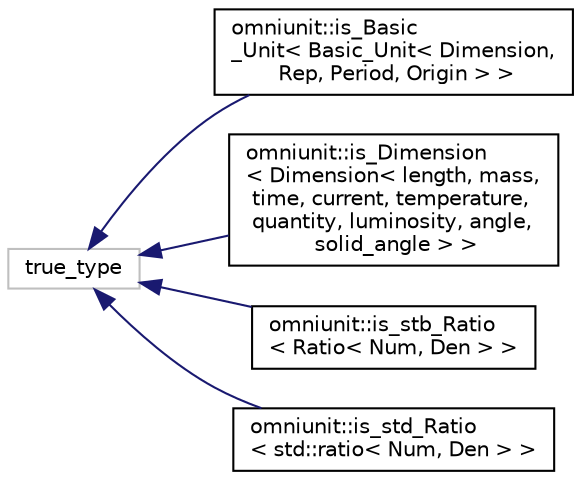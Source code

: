 digraph "Graphical Class Hierarchy"
{
  edge [fontname="Helvetica",fontsize="10",labelfontname="Helvetica",labelfontsize="10"];
  node [fontname="Helvetica",fontsize="10",shape=record];
  rankdir="LR";
  Node3 [label="true_type",height=0.2,width=0.4,color="grey75", fillcolor="white", style="filled"];
  Node3 -> Node0 [dir="back",color="midnightblue",fontsize="10",style="solid",fontname="Helvetica"];
  Node0 [label="omniunit::is_Basic\l_Unit\< Basic_Unit\< Dimension,\l Rep, Period, Origin \> \>",height=0.2,width=0.4,color="black", fillcolor="white", style="filled",URL="$structomniunit_1_1is__Basic__Unit_3_01Basic__Unit_3_01Dimension_00_01Rep_00_01Period_00_01Origin_01_4_01_4.html"];
  Node3 -> Node5 [dir="back",color="midnightblue",fontsize="10",style="solid",fontname="Helvetica"];
  Node5 [label="omniunit::is_Dimension\l\< Dimension\< length, mass,\l time, current, temperature,\l quantity, luminosity, angle,\l solid_angle \> \>",height=0.2,width=0.4,color="black", fillcolor="white", style="filled",URL="$structomniunit_1_1is__Dimension_3_01Dimension_3_01length_00_01mass_00_01time_00_01current_00_01tc46b29947c54a19e0003040b9e853c28.html"];
  Node3 -> Node6 [dir="back",color="midnightblue",fontsize="10",style="solid",fontname="Helvetica"];
  Node6 [label="omniunit::is_stb_Ratio\l\< Ratio\< Num, Den \> \>",height=0.2,width=0.4,color="black", fillcolor="white", style="filled",URL="$structomniunit_1_1is__stb__Ratio_3_01Ratio_3_01Num_00_01Den_01_4_01_4.html"];
  Node3 -> Node7 [dir="back",color="midnightblue",fontsize="10",style="solid",fontname="Helvetica"];
  Node7 [label="omniunit::is_std_Ratio\l\< std::ratio\< Num, Den \> \>",height=0.2,width=0.4,color="black", fillcolor="white", style="filled",URL="$structomniunit_1_1is__std__Ratio_3_01std_1_1ratio_3_01Num_00_01Den_01_4_01_4.html"];
}
